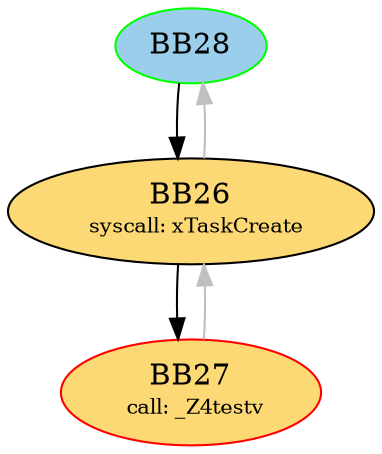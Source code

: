 digraph G {
BB28 -> BB26;
BB28[fillcolor="#9ACEEB" style=filled];
BB26 -> BB27;
BB26[fillcolor="#FCD975" style=filled label=<BB26<BR /> <FONT POINT-SIZE="10">syscall: xTaskCreate</FONT>>];
BB26 -> BB28[color=grey];
BB27[fillcolor="#FCD975" style=filled label=<BB27<BR /> <FONT POINT-SIZE="10">call: _Z4testv</FONT>>];
BB27 -> BB26[color=grey];
BB27 [color=red style=filled] ;
BB28 [color=green style=filled];
}